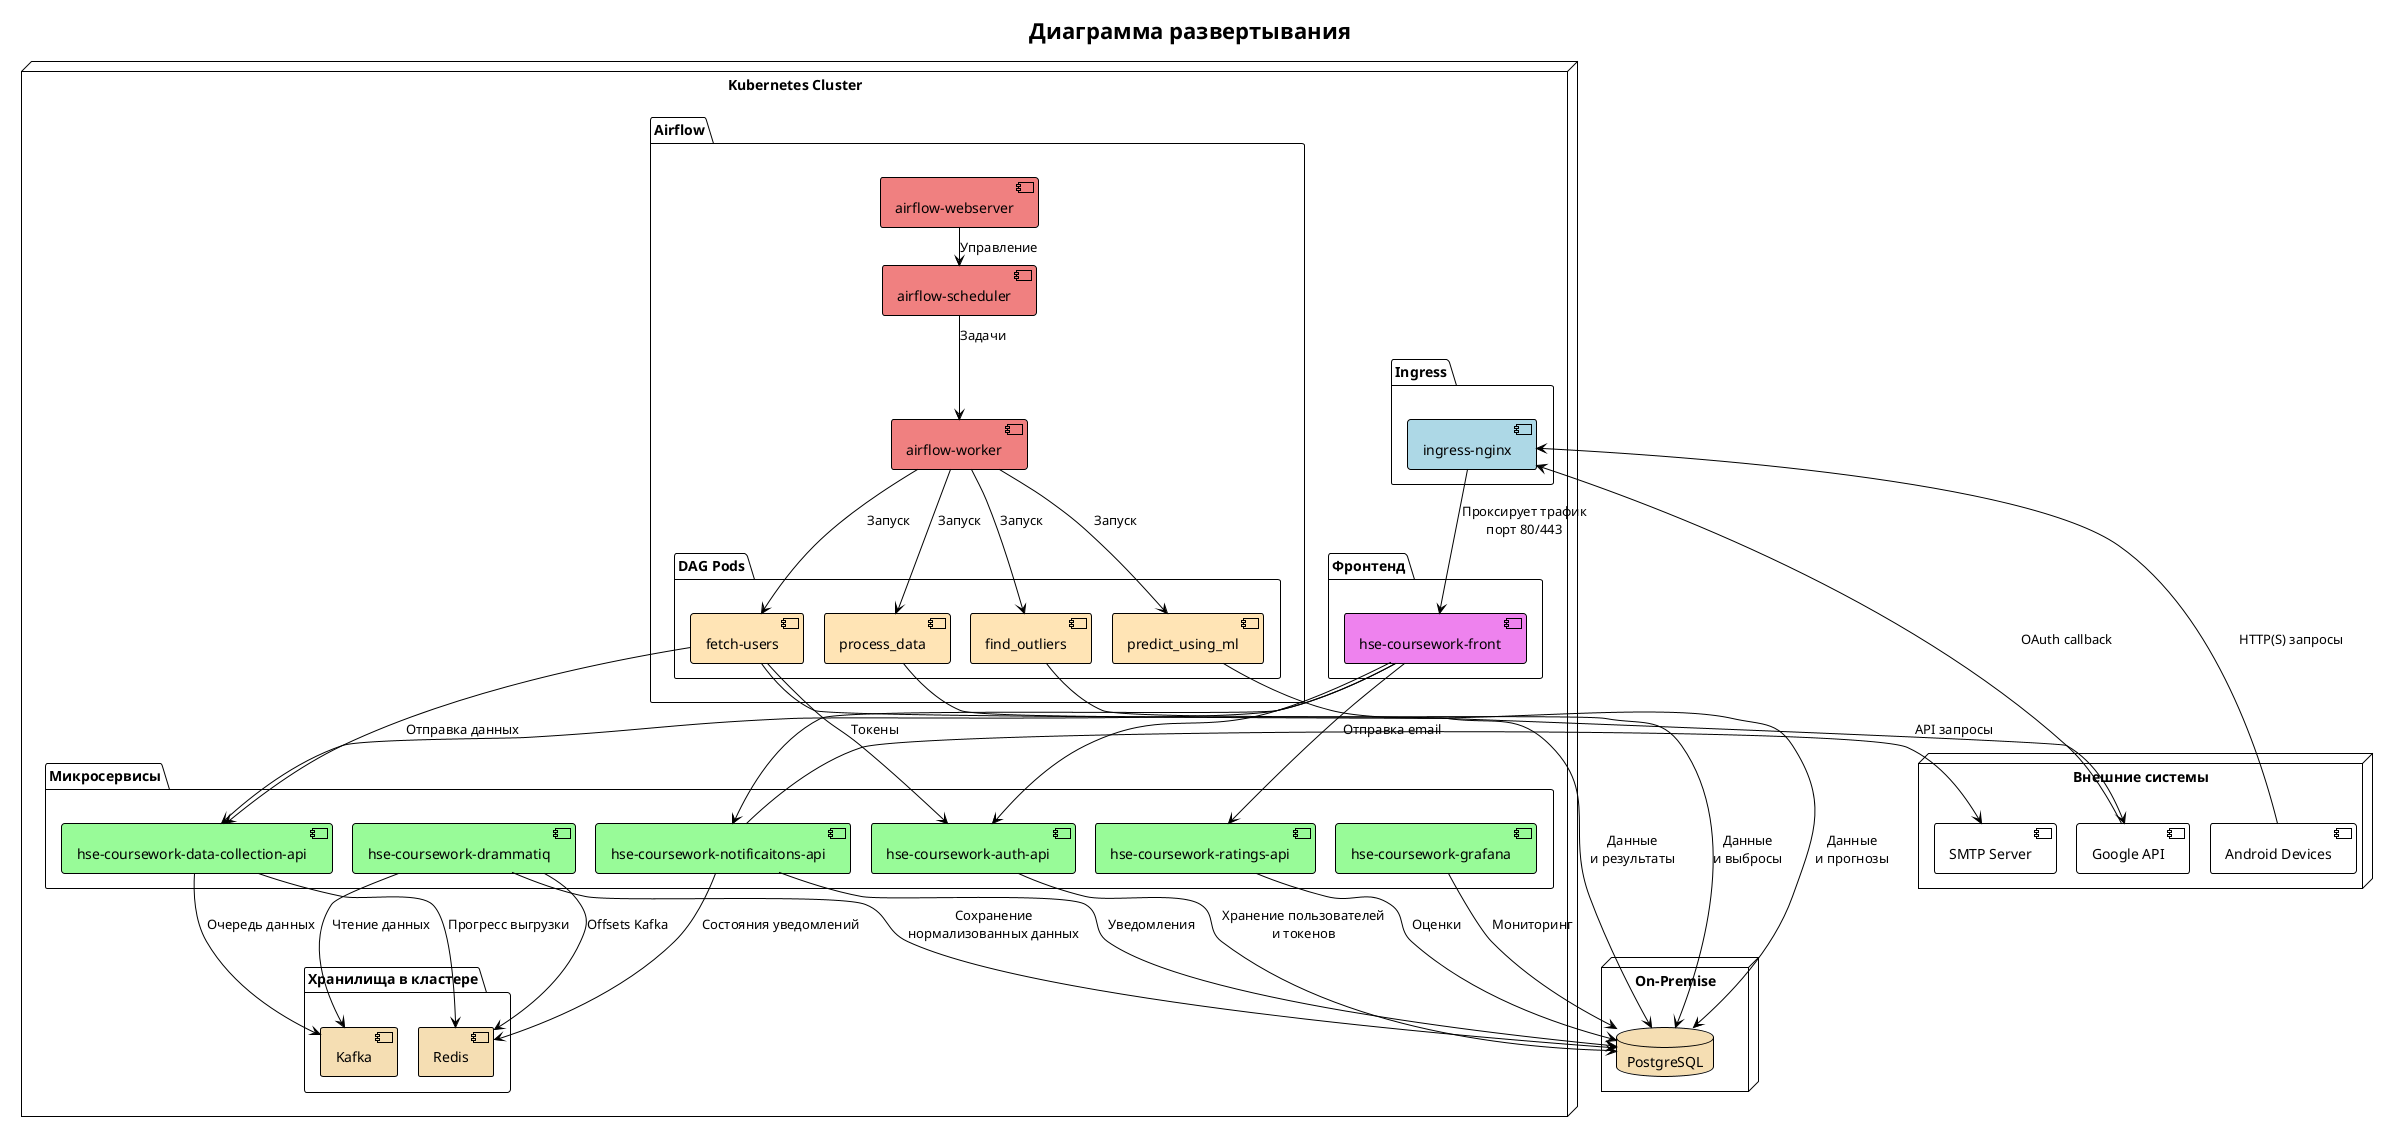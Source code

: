 @startuml
!theme plain
skinparam nodesep 20
skinparam ranksep 20
title Диаграмма развертывания

node "Kubernetes Cluster" {
  folder "Ingress" {
    [ingress-nginx] as ingress #lightblue
  }
  
  folder "Микросервисы" {
    [hse-coursework-auth-api] as auth_api #palegreen
    [hse-coursework-notificaitons-api] as notif_api #palegreen
    [hse-coursework-ratings-api] as ratings_api #palegreen
    [hse-coursework-data-collection-api] as data_svc #palegreen
    [hse-coursework-drammatiq] as drammatiq #palegreen
    [hse-coursework-grafana] as grafana #palegreen
  }
  
  folder "Airflow" {
    [airflow-webserver] as airflow_web #lightcoral
    [airflow-scheduler] as airflow_sched #lightcoral
    [airflow-worker] as airflow_worker #lightcoral
    
    folder "DAG Pods" {
      [fetch-users] as fetch_pod #moccasin
      [process_data] as prepare_pod #moccasin
      [find_outliers] as outliers_pod #moccasin
      [predict_using_ml] as ml_pod #moccasin
    }
  }
  
  folder "Фронтенд" {
    [hse-coursework-front] as frontend #violet
  }
  
  folder "Хранилища в кластере" {
    [Redis] as redis #wheat
    [Kafka] as kafka #wheat
  }
}

node "On-Premise" {
  database "PostgreSQL" as postgres #wheat
}

node "Внешние системы" {
  [Google API] as google_api
  [SMTP Server] as smtp
  [Android Devices] as android
}

' Связи внутри кластера
ingress --> frontend: Проксирует трафик\nпорт 80/443
frontend --> auth_api
frontend --> data_svc
frontend --> notif_api
frontend --> ratings_api

data_svc --> kafka: Очередь данных
drammatiq --> kafka: Чтение данных
drammatiq --> redis: Offsets Kafka
notif_api --> redis: Состояния уведомлений

' Связи с PostgreSQL
auth_api --> postgres: Хранение пользователей\nи токенов
drammatiq --> postgres: Сохранение\nнормализованных данных
notif_api --> postgres: Уведомления
ratings_api --> postgres: Оценки
grafana --> postgres: Мониторинг
prepare_pod --> postgres: Данные\nи результаты
outliers_pod --> postgres: Данные\nи выбросы
ml_pod --> postgres: Данные\nи прогнозы

' Airflow связи
airflow_sched --> airflow_worker: Задачи
airflow_web --> airflow_sched: Управление
airflow_worker --> fetch_pod: Запуск
airflow_worker --> prepare_pod: Запуск
airflow_worker --> outliers_pod: Запуск
airflow_worker --> ml_pod: Запуск

fetch_pod --> google_api: API запросы
fetch_pod --> auth_api: Токены
fetch_pod --> data_svc: Отправка данных

' Внешние связи
android --> ingress: HTTP(S) запросы
google_api --> ingress: OAuth callback
data_svc --> redis: Прогресс выгрузки
notif_api --> smtp: Отправка email

@enduml
